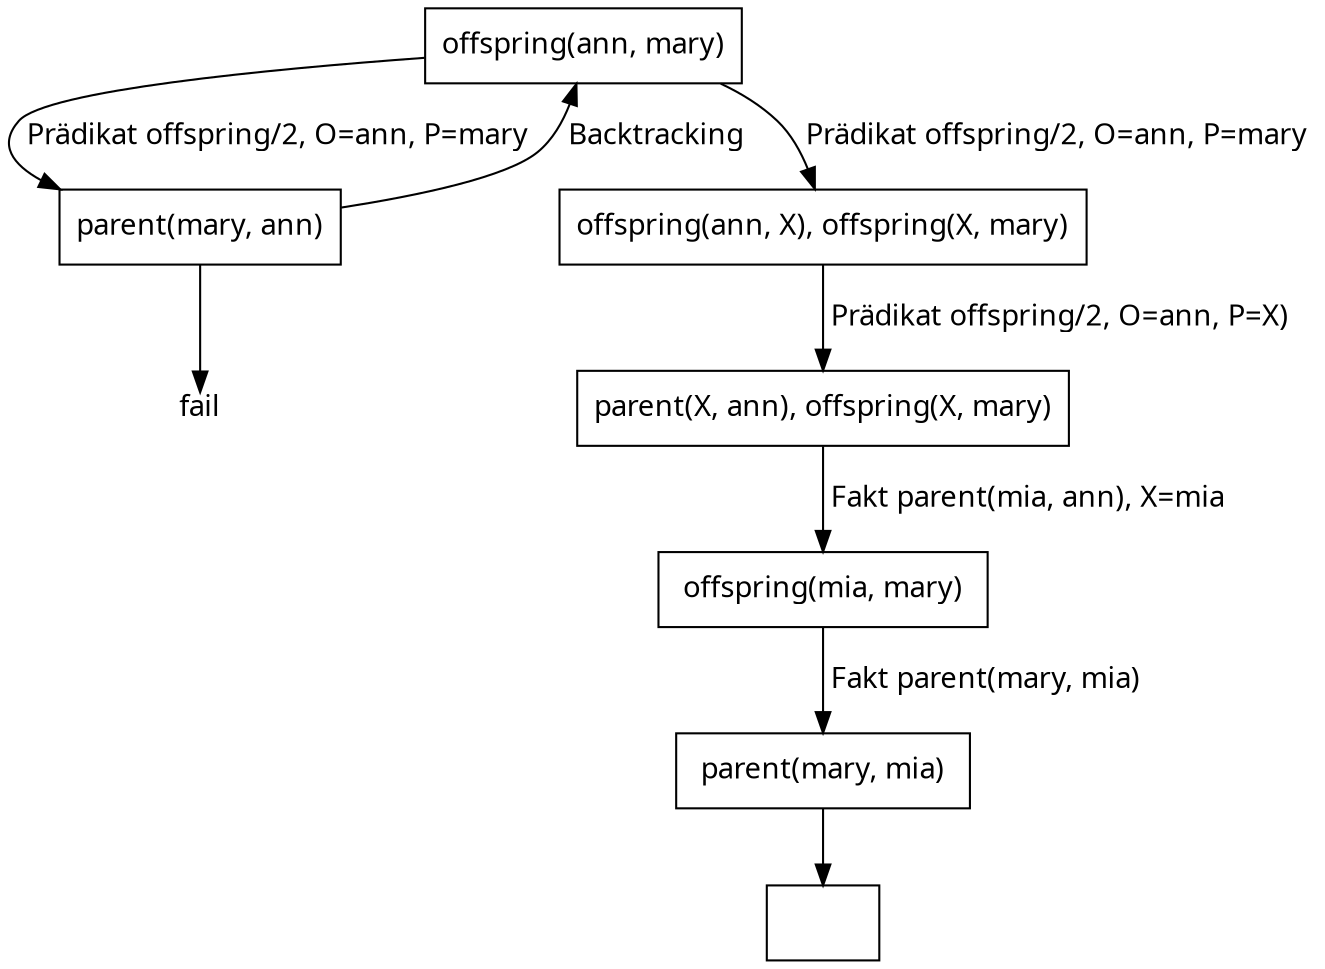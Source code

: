 digraph Offspring {
    node [fontname="Go Mono", shape=rect];
    edge [fontname="Go Mono"];

    a [label="offspring(ann, mary)"]; 
    a -> b1 [label=" Prädikat offspring/2, O=ann, P=mary "];
    b1 [label="parent(mary, ann)"];
    b1 -> c1;
    c1 [label="fail", shape=plain];
    b1 -> a [label=" Backtracking "];
    a -> b2 [label=" Prädikat offspring/2, O=ann, P=mary "];
    b2 [label="offspring(ann, X), offspring(X, mary)"];
    b2 -> c2 [label=" Prädikat offspring/2, O=ann, P=X) "];
    c2 [label="parent(X, ann), offspring(X, mary)"];
    c2 -> d1 [label=" Fakt parent(mia, ann), X=mia "];
    d1 [label=" offspring(mia, mary) "];
    d1 -> e1 [label=" Fakt parent(mary, mia) "];
    e1 [label=" parent(mary, mia) "];
    e1 -> f [label=""];
    f [label=""];
}
